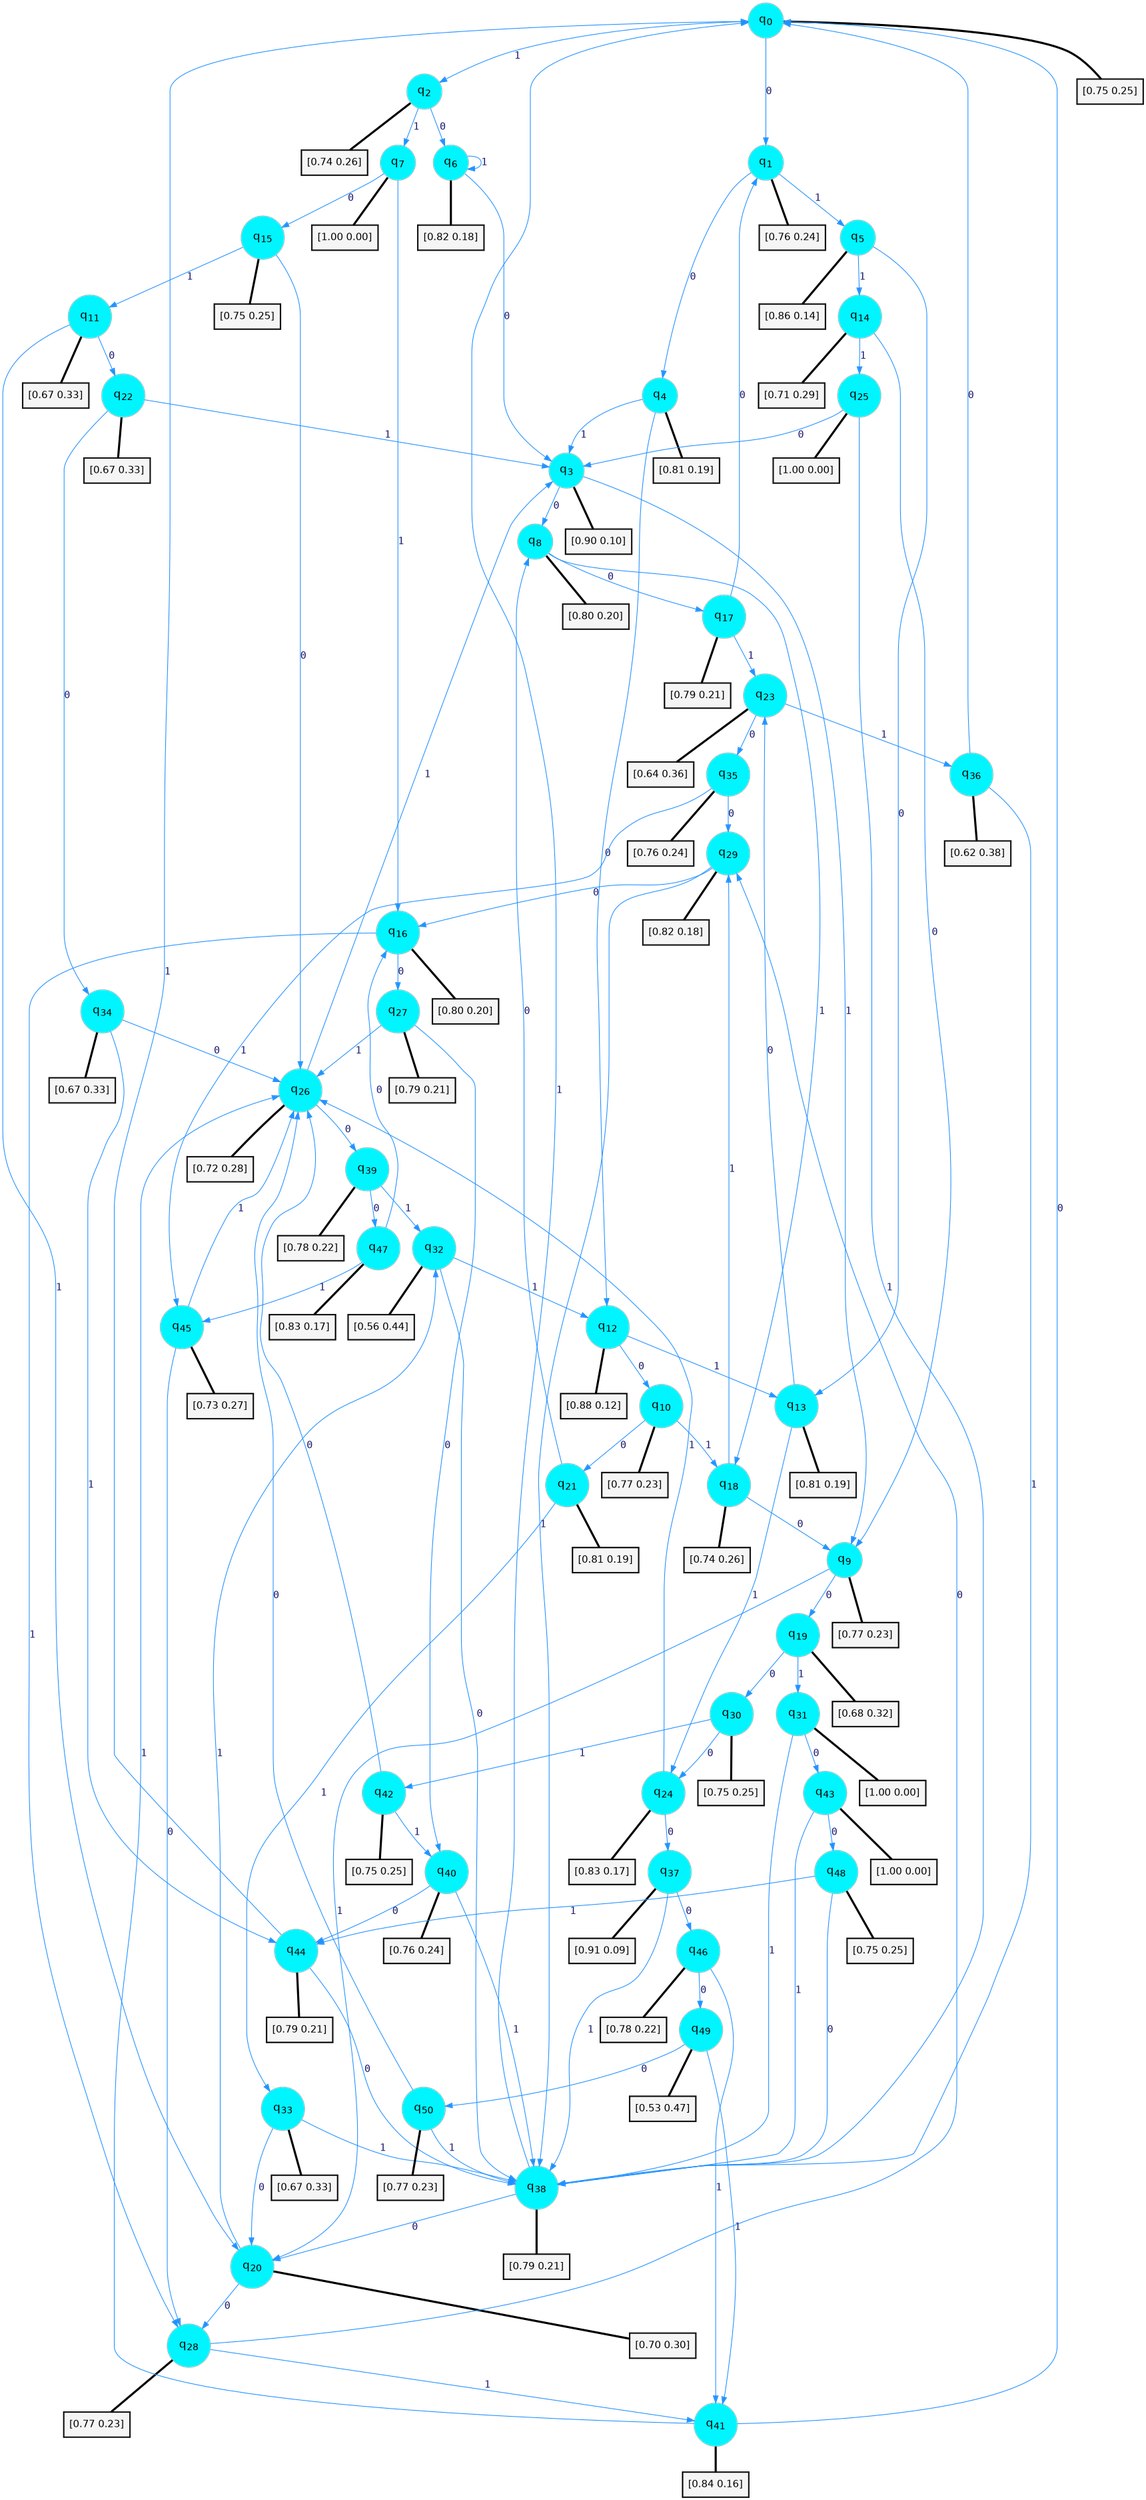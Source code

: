 digraph G {
graph [
bgcolor=transparent, dpi=300, rankdir=TD, size="40,25"];
node [
color=gray, fillcolor=turquoise1, fontcolor=black, fontname=Helvetica, fontsize=16, fontweight=bold, shape=circle, style=filled];
edge [
arrowsize=1, color=dodgerblue1, fontcolor=midnightblue, fontname=courier, fontweight=bold, penwidth=1, style=solid, weight=20];
0[label=<q<SUB>0</SUB>>];
1[label=<q<SUB>1</SUB>>];
2[label=<q<SUB>2</SUB>>];
3[label=<q<SUB>3</SUB>>];
4[label=<q<SUB>4</SUB>>];
5[label=<q<SUB>5</SUB>>];
6[label=<q<SUB>6</SUB>>];
7[label=<q<SUB>7</SUB>>];
8[label=<q<SUB>8</SUB>>];
9[label=<q<SUB>9</SUB>>];
10[label=<q<SUB>10</SUB>>];
11[label=<q<SUB>11</SUB>>];
12[label=<q<SUB>12</SUB>>];
13[label=<q<SUB>13</SUB>>];
14[label=<q<SUB>14</SUB>>];
15[label=<q<SUB>15</SUB>>];
16[label=<q<SUB>16</SUB>>];
17[label=<q<SUB>17</SUB>>];
18[label=<q<SUB>18</SUB>>];
19[label=<q<SUB>19</SUB>>];
20[label=<q<SUB>20</SUB>>];
21[label=<q<SUB>21</SUB>>];
22[label=<q<SUB>22</SUB>>];
23[label=<q<SUB>23</SUB>>];
24[label=<q<SUB>24</SUB>>];
25[label=<q<SUB>25</SUB>>];
26[label=<q<SUB>26</SUB>>];
27[label=<q<SUB>27</SUB>>];
28[label=<q<SUB>28</SUB>>];
29[label=<q<SUB>29</SUB>>];
30[label=<q<SUB>30</SUB>>];
31[label=<q<SUB>31</SUB>>];
32[label=<q<SUB>32</SUB>>];
33[label=<q<SUB>33</SUB>>];
34[label=<q<SUB>34</SUB>>];
35[label=<q<SUB>35</SUB>>];
36[label=<q<SUB>36</SUB>>];
37[label=<q<SUB>37</SUB>>];
38[label=<q<SUB>38</SUB>>];
39[label=<q<SUB>39</SUB>>];
40[label=<q<SUB>40</SUB>>];
41[label=<q<SUB>41</SUB>>];
42[label=<q<SUB>42</SUB>>];
43[label=<q<SUB>43</SUB>>];
44[label=<q<SUB>44</SUB>>];
45[label=<q<SUB>45</SUB>>];
46[label=<q<SUB>46</SUB>>];
47[label=<q<SUB>47</SUB>>];
48[label=<q<SUB>48</SUB>>];
49[label=<q<SUB>49</SUB>>];
50[label=<q<SUB>50</SUB>>];
51[label="[0.75 0.25]", shape=box,fontcolor=black, fontname=Helvetica, fontsize=14, penwidth=2, fillcolor=whitesmoke,color=black];
52[label="[0.76 0.24]", shape=box,fontcolor=black, fontname=Helvetica, fontsize=14, penwidth=2, fillcolor=whitesmoke,color=black];
53[label="[0.74 0.26]", shape=box,fontcolor=black, fontname=Helvetica, fontsize=14, penwidth=2, fillcolor=whitesmoke,color=black];
54[label="[0.90 0.10]", shape=box,fontcolor=black, fontname=Helvetica, fontsize=14, penwidth=2, fillcolor=whitesmoke,color=black];
55[label="[0.81 0.19]", shape=box,fontcolor=black, fontname=Helvetica, fontsize=14, penwidth=2, fillcolor=whitesmoke,color=black];
56[label="[0.86 0.14]", shape=box,fontcolor=black, fontname=Helvetica, fontsize=14, penwidth=2, fillcolor=whitesmoke,color=black];
57[label="[0.82 0.18]", shape=box,fontcolor=black, fontname=Helvetica, fontsize=14, penwidth=2, fillcolor=whitesmoke,color=black];
58[label="[1.00 0.00]", shape=box,fontcolor=black, fontname=Helvetica, fontsize=14, penwidth=2, fillcolor=whitesmoke,color=black];
59[label="[0.80 0.20]", shape=box,fontcolor=black, fontname=Helvetica, fontsize=14, penwidth=2, fillcolor=whitesmoke,color=black];
60[label="[0.77 0.23]", shape=box,fontcolor=black, fontname=Helvetica, fontsize=14, penwidth=2, fillcolor=whitesmoke,color=black];
61[label="[0.77 0.23]", shape=box,fontcolor=black, fontname=Helvetica, fontsize=14, penwidth=2, fillcolor=whitesmoke,color=black];
62[label="[0.67 0.33]", shape=box,fontcolor=black, fontname=Helvetica, fontsize=14, penwidth=2, fillcolor=whitesmoke,color=black];
63[label="[0.88 0.12]", shape=box,fontcolor=black, fontname=Helvetica, fontsize=14, penwidth=2, fillcolor=whitesmoke,color=black];
64[label="[0.81 0.19]", shape=box,fontcolor=black, fontname=Helvetica, fontsize=14, penwidth=2, fillcolor=whitesmoke,color=black];
65[label="[0.71 0.29]", shape=box,fontcolor=black, fontname=Helvetica, fontsize=14, penwidth=2, fillcolor=whitesmoke,color=black];
66[label="[0.75 0.25]", shape=box,fontcolor=black, fontname=Helvetica, fontsize=14, penwidth=2, fillcolor=whitesmoke,color=black];
67[label="[0.80 0.20]", shape=box,fontcolor=black, fontname=Helvetica, fontsize=14, penwidth=2, fillcolor=whitesmoke,color=black];
68[label="[0.79 0.21]", shape=box,fontcolor=black, fontname=Helvetica, fontsize=14, penwidth=2, fillcolor=whitesmoke,color=black];
69[label="[0.74 0.26]", shape=box,fontcolor=black, fontname=Helvetica, fontsize=14, penwidth=2, fillcolor=whitesmoke,color=black];
70[label="[0.68 0.32]", shape=box,fontcolor=black, fontname=Helvetica, fontsize=14, penwidth=2, fillcolor=whitesmoke,color=black];
71[label="[0.70 0.30]", shape=box,fontcolor=black, fontname=Helvetica, fontsize=14, penwidth=2, fillcolor=whitesmoke,color=black];
72[label="[0.81 0.19]", shape=box,fontcolor=black, fontname=Helvetica, fontsize=14, penwidth=2, fillcolor=whitesmoke,color=black];
73[label="[0.67 0.33]", shape=box,fontcolor=black, fontname=Helvetica, fontsize=14, penwidth=2, fillcolor=whitesmoke,color=black];
74[label="[0.64 0.36]", shape=box,fontcolor=black, fontname=Helvetica, fontsize=14, penwidth=2, fillcolor=whitesmoke,color=black];
75[label="[0.83 0.17]", shape=box,fontcolor=black, fontname=Helvetica, fontsize=14, penwidth=2, fillcolor=whitesmoke,color=black];
76[label="[1.00 0.00]", shape=box,fontcolor=black, fontname=Helvetica, fontsize=14, penwidth=2, fillcolor=whitesmoke,color=black];
77[label="[0.72 0.28]", shape=box,fontcolor=black, fontname=Helvetica, fontsize=14, penwidth=2, fillcolor=whitesmoke,color=black];
78[label="[0.79 0.21]", shape=box,fontcolor=black, fontname=Helvetica, fontsize=14, penwidth=2, fillcolor=whitesmoke,color=black];
79[label="[0.77 0.23]", shape=box,fontcolor=black, fontname=Helvetica, fontsize=14, penwidth=2, fillcolor=whitesmoke,color=black];
80[label="[0.82 0.18]", shape=box,fontcolor=black, fontname=Helvetica, fontsize=14, penwidth=2, fillcolor=whitesmoke,color=black];
81[label="[0.75 0.25]", shape=box,fontcolor=black, fontname=Helvetica, fontsize=14, penwidth=2, fillcolor=whitesmoke,color=black];
82[label="[1.00 0.00]", shape=box,fontcolor=black, fontname=Helvetica, fontsize=14, penwidth=2, fillcolor=whitesmoke,color=black];
83[label="[0.56 0.44]", shape=box,fontcolor=black, fontname=Helvetica, fontsize=14, penwidth=2, fillcolor=whitesmoke,color=black];
84[label="[0.67 0.33]", shape=box,fontcolor=black, fontname=Helvetica, fontsize=14, penwidth=2, fillcolor=whitesmoke,color=black];
85[label="[0.67 0.33]", shape=box,fontcolor=black, fontname=Helvetica, fontsize=14, penwidth=2, fillcolor=whitesmoke,color=black];
86[label="[0.76 0.24]", shape=box,fontcolor=black, fontname=Helvetica, fontsize=14, penwidth=2, fillcolor=whitesmoke,color=black];
87[label="[0.62 0.38]", shape=box,fontcolor=black, fontname=Helvetica, fontsize=14, penwidth=2, fillcolor=whitesmoke,color=black];
88[label="[0.91 0.09]", shape=box,fontcolor=black, fontname=Helvetica, fontsize=14, penwidth=2, fillcolor=whitesmoke,color=black];
89[label="[0.79 0.21]", shape=box,fontcolor=black, fontname=Helvetica, fontsize=14, penwidth=2, fillcolor=whitesmoke,color=black];
90[label="[0.78 0.22]", shape=box,fontcolor=black, fontname=Helvetica, fontsize=14, penwidth=2, fillcolor=whitesmoke,color=black];
91[label="[0.76 0.24]", shape=box,fontcolor=black, fontname=Helvetica, fontsize=14, penwidth=2, fillcolor=whitesmoke,color=black];
92[label="[0.84 0.16]", shape=box,fontcolor=black, fontname=Helvetica, fontsize=14, penwidth=2, fillcolor=whitesmoke,color=black];
93[label="[0.75 0.25]", shape=box,fontcolor=black, fontname=Helvetica, fontsize=14, penwidth=2, fillcolor=whitesmoke,color=black];
94[label="[1.00 0.00]", shape=box,fontcolor=black, fontname=Helvetica, fontsize=14, penwidth=2, fillcolor=whitesmoke,color=black];
95[label="[0.79 0.21]", shape=box,fontcolor=black, fontname=Helvetica, fontsize=14, penwidth=2, fillcolor=whitesmoke,color=black];
96[label="[0.73 0.27]", shape=box,fontcolor=black, fontname=Helvetica, fontsize=14, penwidth=2, fillcolor=whitesmoke,color=black];
97[label="[0.78 0.22]", shape=box,fontcolor=black, fontname=Helvetica, fontsize=14, penwidth=2, fillcolor=whitesmoke,color=black];
98[label="[0.83 0.17]", shape=box,fontcolor=black, fontname=Helvetica, fontsize=14, penwidth=2, fillcolor=whitesmoke,color=black];
99[label="[0.75 0.25]", shape=box,fontcolor=black, fontname=Helvetica, fontsize=14, penwidth=2, fillcolor=whitesmoke,color=black];
100[label="[0.53 0.47]", shape=box,fontcolor=black, fontname=Helvetica, fontsize=14, penwidth=2, fillcolor=whitesmoke,color=black];
101[label="[0.77 0.23]", shape=box,fontcolor=black, fontname=Helvetica, fontsize=14, penwidth=2, fillcolor=whitesmoke,color=black];
0->1 [label=0];
0->2 [label=1];
0->51 [arrowhead=none, penwidth=3,color=black];
1->4 [label=0];
1->5 [label=1];
1->52 [arrowhead=none, penwidth=3,color=black];
2->6 [label=0];
2->7 [label=1];
2->53 [arrowhead=none, penwidth=3,color=black];
3->8 [label=0];
3->9 [label=1];
3->54 [arrowhead=none, penwidth=3,color=black];
4->12 [label=0];
4->3 [label=1];
4->55 [arrowhead=none, penwidth=3,color=black];
5->13 [label=0];
5->14 [label=1];
5->56 [arrowhead=none, penwidth=3,color=black];
6->3 [label=0];
6->6 [label=1];
6->57 [arrowhead=none, penwidth=3,color=black];
7->15 [label=0];
7->16 [label=1];
7->58 [arrowhead=none, penwidth=3,color=black];
8->17 [label=0];
8->18 [label=1];
8->59 [arrowhead=none, penwidth=3,color=black];
9->19 [label=0];
9->20 [label=1];
9->60 [arrowhead=none, penwidth=3,color=black];
10->21 [label=0];
10->18 [label=1];
10->61 [arrowhead=none, penwidth=3,color=black];
11->22 [label=0];
11->20 [label=1];
11->62 [arrowhead=none, penwidth=3,color=black];
12->10 [label=0];
12->13 [label=1];
12->63 [arrowhead=none, penwidth=3,color=black];
13->23 [label=0];
13->24 [label=1];
13->64 [arrowhead=none, penwidth=3,color=black];
14->9 [label=0];
14->25 [label=1];
14->65 [arrowhead=none, penwidth=3,color=black];
15->26 [label=0];
15->11 [label=1];
15->66 [arrowhead=none, penwidth=3,color=black];
16->27 [label=0];
16->28 [label=1];
16->67 [arrowhead=none, penwidth=3,color=black];
17->1 [label=0];
17->23 [label=1];
17->68 [arrowhead=none, penwidth=3,color=black];
18->9 [label=0];
18->29 [label=1];
18->69 [arrowhead=none, penwidth=3,color=black];
19->30 [label=0];
19->31 [label=1];
19->70 [arrowhead=none, penwidth=3,color=black];
20->28 [label=0];
20->32 [label=1];
20->71 [arrowhead=none, penwidth=3,color=black];
21->8 [label=0];
21->33 [label=1];
21->72 [arrowhead=none, penwidth=3,color=black];
22->34 [label=0];
22->3 [label=1];
22->73 [arrowhead=none, penwidth=3,color=black];
23->35 [label=0];
23->36 [label=1];
23->74 [arrowhead=none, penwidth=3,color=black];
24->37 [label=0];
24->26 [label=1];
24->75 [arrowhead=none, penwidth=3,color=black];
25->3 [label=0];
25->38 [label=1];
25->76 [arrowhead=none, penwidth=3,color=black];
26->39 [label=0];
26->3 [label=1];
26->77 [arrowhead=none, penwidth=3,color=black];
27->40 [label=0];
27->26 [label=1];
27->78 [arrowhead=none, penwidth=3,color=black];
28->29 [label=0];
28->41 [label=1];
28->79 [arrowhead=none, penwidth=3,color=black];
29->16 [label=0];
29->38 [label=1];
29->80 [arrowhead=none, penwidth=3,color=black];
30->24 [label=0];
30->42 [label=1];
30->81 [arrowhead=none, penwidth=3,color=black];
31->43 [label=0];
31->38 [label=1];
31->82 [arrowhead=none, penwidth=3,color=black];
32->38 [label=0];
32->12 [label=1];
32->83 [arrowhead=none, penwidth=3,color=black];
33->20 [label=0];
33->38 [label=1];
33->84 [arrowhead=none, penwidth=3,color=black];
34->26 [label=0];
34->44 [label=1];
34->85 [arrowhead=none, penwidth=3,color=black];
35->29 [label=0];
35->45 [label=1];
35->86 [arrowhead=none, penwidth=3,color=black];
36->0 [label=0];
36->38 [label=1];
36->87 [arrowhead=none, penwidth=3,color=black];
37->46 [label=0];
37->38 [label=1];
37->88 [arrowhead=none, penwidth=3,color=black];
38->20 [label=0];
38->0 [label=1];
38->89 [arrowhead=none, penwidth=3,color=black];
39->47 [label=0];
39->32 [label=1];
39->90 [arrowhead=none, penwidth=3,color=black];
40->44 [label=0];
40->38 [label=1];
40->91 [arrowhead=none, penwidth=3,color=black];
41->0 [label=0];
41->26 [label=1];
41->92 [arrowhead=none, penwidth=3,color=black];
42->26 [label=0];
42->40 [label=1];
42->93 [arrowhead=none, penwidth=3,color=black];
43->48 [label=0];
43->38 [label=1];
43->94 [arrowhead=none, penwidth=3,color=black];
44->38 [label=0];
44->0 [label=1];
44->95 [arrowhead=none, penwidth=3,color=black];
45->28 [label=0];
45->26 [label=1];
45->96 [arrowhead=none, penwidth=3,color=black];
46->49 [label=0];
46->41 [label=1];
46->97 [arrowhead=none, penwidth=3,color=black];
47->16 [label=0];
47->45 [label=1];
47->98 [arrowhead=none, penwidth=3,color=black];
48->38 [label=0];
48->44 [label=1];
48->99 [arrowhead=none, penwidth=3,color=black];
49->50 [label=0];
49->41 [label=1];
49->100 [arrowhead=none, penwidth=3,color=black];
50->26 [label=0];
50->38 [label=1];
50->101 [arrowhead=none, penwidth=3,color=black];
}
